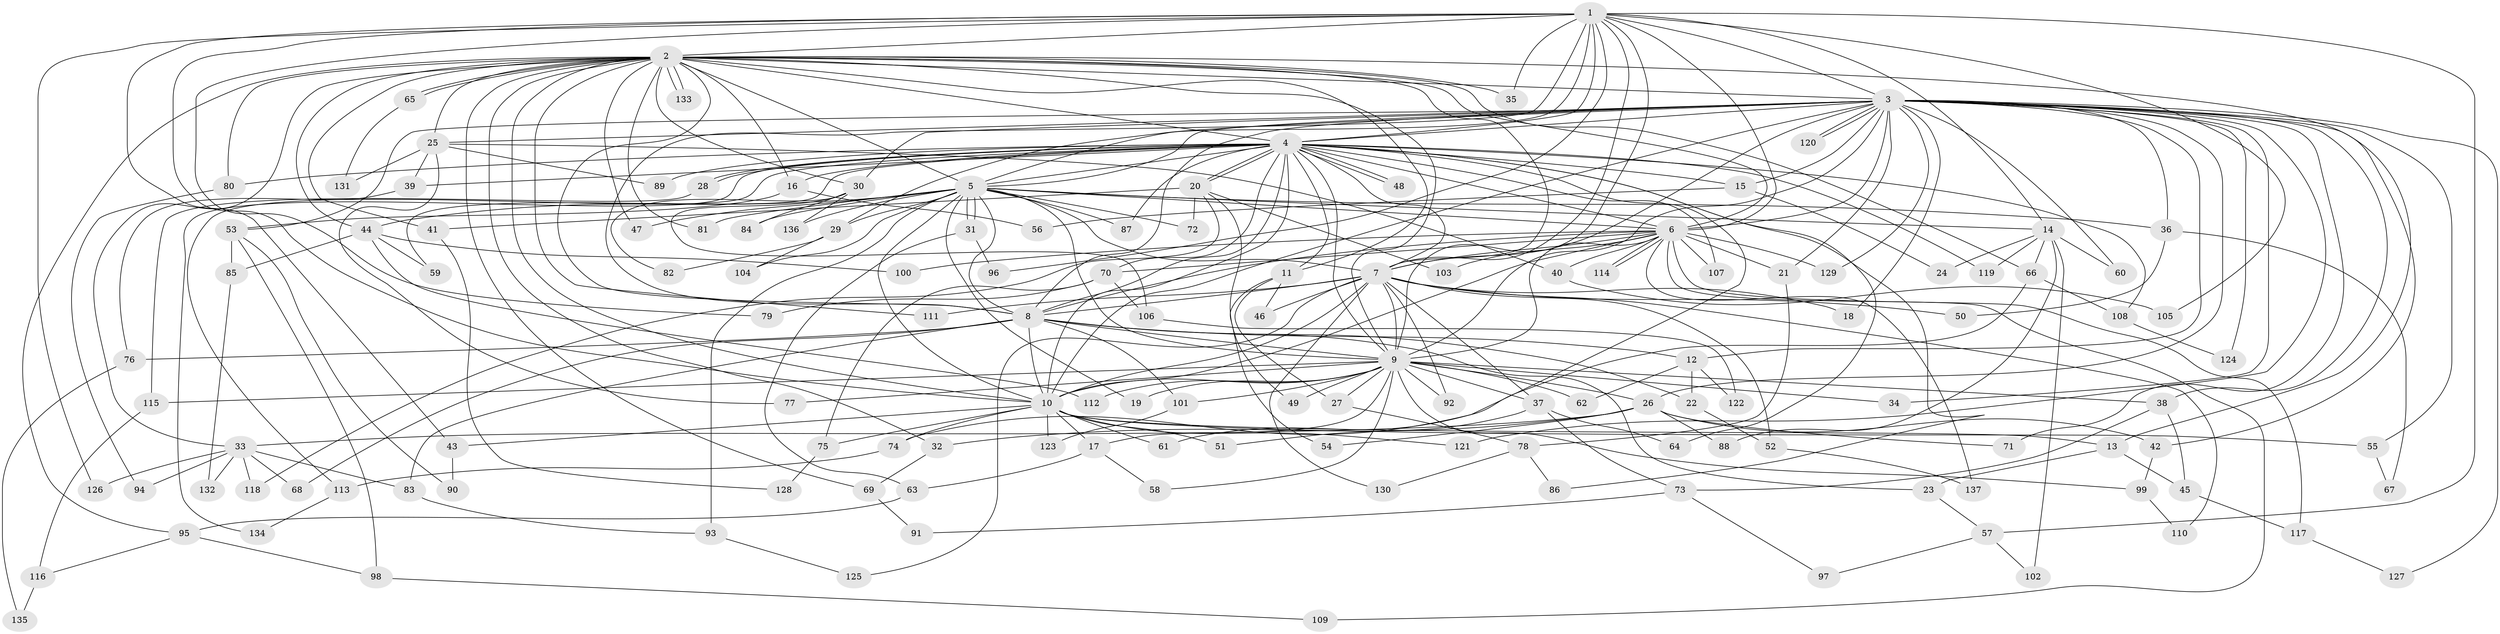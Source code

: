 // Generated by graph-tools (version 1.1) at 2025/44/03/09/25 04:44:58]
// undirected, 137 vertices, 299 edges
graph export_dot {
graph [start="1"]
  node [color=gray90,style=filled];
  1;
  2;
  3;
  4;
  5;
  6;
  7;
  8;
  9;
  10;
  11;
  12;
  13;
  14;
  15;
  16;
  17;
  18;
  19;
  20;
  21;
  22;
  23;
  24;
  25;
  26;
  27;
  28;
  29;
  30;
  31;
  32;
  33;
  34;
  35;
  36;
  37;
  38;
  39;
  40;
  41;
  42;
  43;
  44;
  45;
  46;
  47;
  48;
  49;
  50;
  51;
  52;
  53;
  54;
  55;
  56;
  57;
  58;
  59;
  60;
  61;
  62;
  63;
  64;
  65;
  66;
  67;
  68;
  69;
  70;
  71;
  72;
  73;
  74;
  75;
  76;
  77;
  78;
  79;
  80;
  81;
  82;
  83;
  84;
  85;
  86;
  87;
  88;
  89;
  90;
  91;
  92;
  93;
  94;
  95;
  96;
  97;
  98;
  99;
  100;
  101;
  102;
  103;
  104;
  105;
  106;
  107;
  108;
  109;
  110;
  111;
  112;
  113;
  114;
  115;
  116;
  117;
  118;
  119;
  120;
  121;
  122;
  123;
  124;
  125;
  126;
  127;
  128;
  129;
  130;
  131;
  132;
  133;
  134;
  135;
  136;
  137;
  1 -- 2;
  1 -- 3;
  1 -- 4;
  1 -- 5;
  1 -- 6;
  1 -- 7;
  1 -- 8;
  1 -- 9;
  1 -- 10;
  1 -- 14;
  1 -- 35;
  1 -- 43;
  1 -- 57;
  1 -- 79;
  1 -- 96;
  1 -- 105;
  1 -- 126;
  2 -- 3;
  2 -- 4;
  2 -- 5;
  2 -- 6;
  2 -- 7;
  2 -- 8;
  2 -- 9;
  2 -- 10;
  2 -- 11;
  2 -- 13;
  2 -- 16;
  2 -- 25;
  2 -- 30;
  2 -- 32;
  2 -- 33;
  2 -- 35;
  2 -- 41;
  2 -- 44;
  2 -- 47;
  2 -- 65;
  2 -- 65;
  2 -- 66;
  2 -- 69;
  2 -- 80;
  2 -- 81;
  2 -- 95;
  2 -- 111;
  2 -- 133;
  2 -- 133;
  3 -- 4;
  3 -- 5;
  3 -- 6;
  3 -- 7;
  3 -- 8;
  3 -- 9;
  3 -- 10;
  3 -- 12;
  3 -- 15;
  3 -- 18;
  3 -- 21;
  3 -- 25;
  3 -- 26;
  3 -- 29;
  3 -- 30;
  3 -- 34;
  3 -- 36;
  3 -- 38;
  3 -- 42;
  3 -- 53;
  3 -- 55;
  3 -- 60;
  3 -- 71;
  3 -- 120;
  3 -- 120;
  3 -- 121;
  3 -- 124;
  3 -- 127;
  3 -- 129;
  4 -- 5;
  4 -- 6;
  4 -- 7;
  4 -- 8;
  4 -- 9;
  4 -- 10;
  4 -- 11;
  4 -- 15;
  4 -- 16;
  4 -- 20;
  4 -- 20;
  4 -- 28;
  4 -- 28;
  4 -- 39;
  4 -- 48;
  4 -- 48;
  4 -- 59;
  4 -- 61;
  4 -- 64;
  4 -- 70;
  4 -- 80;
  4 -- 86;
  4 -- 87;
  4 -- 89;
  4 -- 107;
  4 -- 108;
  4 -- 113;
  4 -- 119;
  4 -- 134;
  5 -- 6;
  5 -- 7;
  5 -- 8;
  5 -- 9;
  5 -- 10;
  5 -- 14;
  5 -- 19;
  5 -- 29;
  5 -- 31;
  5 -- 31;
  5 -- 36;
  5 -- 44;
  5 -- 47;
  5 -- 72;
  5 -- 81;
  5 -- 84;
  5 -- 87;
  5 -- 93;
  5 -- 104;
  5 -- 136;
  6 -- 7;
  6 -- 8;
  6 -- 9;
  6 -- 10;
  6 -- 21;
  6 -- 40;
  6 -- 70;
  6 -- 100;
  6 -- 103;
  6 -- 107;
  6 -- 109;
  6 -- 114;
  6 -- 114;
  6 -- 117;
  6 -- 129;
  6 -- 137;
  7 -- 8;
  7 -- 9;
  7 -- 10;
  7 -- 18;
  7 -- 37;
  7 -- 46;
  7 -- 50;
  7 -- 52;
  7 -- 92;
  7 -- 110;
  7 -- 111;
  7 -- 125;
  7 -- 130;
  8 -- 9;
  8 -- 10;
  8 -- 12;
  8 -- 22;
  8 -- 23;
  8 -- 68;
  8 -- 76;
  8 -- 83;
  8 -- 101;
  9 -- 10;
  9 -- 17;
  9 -- 19;
  9 -- 26;
  9 -- 27;
  9 -- 34;
  9 -- 37;
  9 -- 38;
  9 -- 49;
  9 -- 58;
  9 -- 62;
  9 -- 77;
  9 -- 92;
  9 -- 99;
  9 -- 101;
  9 -- 112;
  9 -- 115;
  10 -- 13;
  10 -- 17;
  10 -- 43;
  10 -- 51;
  10 -- 55;
  10 -- 61;
  10 -- 74;
  10 -- 75;
  10 -- 121;
  10 -- 123;
  11 -- 27;
  11 -- 46;
  11 -- 54;
  12 -- 22;
  12 -- 62;
  12 -- 122;
  13 -- 23;
  13 -- 45;
  14 -- 24;
  14 -- 60;
  14 -- 66;
  14 -- 88;
  14 -- 102;
  14 -- 119;
  15 -- 24;
  15 -- 56;
  16 -- 53;
  16 -- 56;
  17 -- 58;
  17 -- 63;
  20 -- 41;
  20 -- 49;
  20 -- 72;
  20 -- 103;
  20 -- 118;
  21 -- 78;
  22 -- 52;
  23 -- 57;
  25 -- 39;
  25 -- 40;
  25 -- 77;
  25 -- 89;
  25 -- 131;
  26 -- 32;
  26 -- 33;
  26 -- 42;
  26 -- 54;
  26 -- 71;
  26 -- 88;
  27 -- 78;
  28 -- 115;
  29 -- 82;
  29 -- 104;
  30 -- 82;
  30 -- 84;
  30 -- 106;
  30 -- 136;
  31 -- 63;
  31 -- 96;
  32 -- 69;
  33 -- 68;
  33 -- 83;
  33 -- 94;
  33 -- 118;
  33 -- 126;
  33 -- 132;
  36 -- 50;
  36 -- 67;
  37 -- 51;
  37 -- 64;
  37 -- 73;
  38 -- 45;
  38 -- 73;
  39 -- 76;
  40 -- 105;
  41 -- 128;
  42 -- 99;
  43 -- 90;
  44 -- 59;
  44 -- 85;
  44 -- 100;
  44 -- 112;
  45 -- 117;
  52 -- 137;
  53 -- 85;
  53 -- 90;
  53 -- 98;
  55 -- 67;
  57 -- 97;
  57 -- 102;
  63 -- 95;
  65 -- 131;
  66 -- 74;
  66 -- 108;
  69 -- 91;
  70 -- 75;
  70 -- 79;
  70 -- 106;
  73 -- 91;
  73 -- 97;
  74 -- 113;
  75 -- 128;
  76 -- 135;
  78 -- 86;
  78 -- 130;
  80 -- 94;
  83 -- 93;
  85 -- 132;
  93 -- 125;
  95 -- 98;
  95 -- 116;
  98 -- 109;
  99 -- 110;
  101 -- 123;
  106 -- 122;
  108 -- 124;
  113 -- 134;
  115 -- 116;
  116 -- 135;
  117 -- 127;
}
